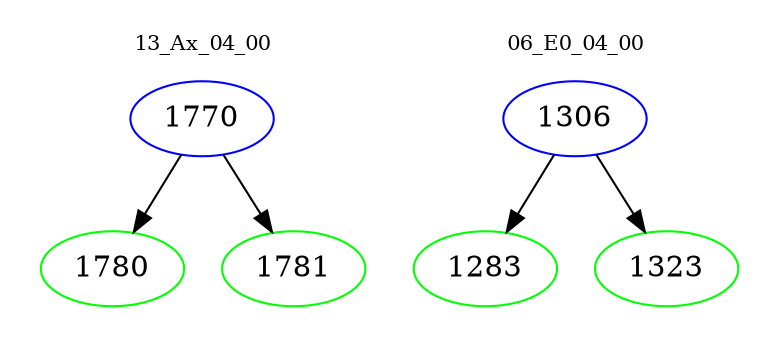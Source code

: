 digraph{
subgraph cluster_0 {
color = white
label = "13_Ax_04_00";
fontsize=10;
T0_1770 [label="1770", color="blue"]
T0_1770 -> T0_1780 [color="black"]
T0_1780 [label="1780", color="green"]
T0_1770 -> T0_1781 [color="black"]
T0_1781 [label="1781", color="green"]
}
subgraph cluster_1 {
color = white
label = "06_E0_04_00";
fontsize=10;
T1_1306 [label="1306", color="blue"]
T1_1306 -> T1_1283 [color="black"]
T1_1283 [label="1283", color="green"]
T1_1306 -> T1_1323 [color="black"]
T1_1323 [label="1323", color="green"]
}
}
